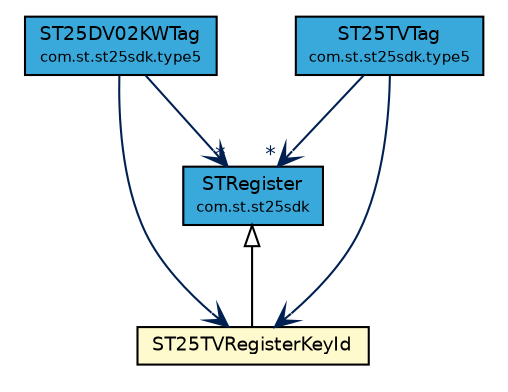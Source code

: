 #!/usr/local/bin/dot
#
# Class diagram 
# Generated by UMLGraph version R5_7_2-3-gee82a7 (http://www.umlgraph.org/)
#

digraph G {
	edge [fontname="Helvetica",fontsize=10,labelfontname="Helvetica",labelfontsize=10];
	node [fontname="Helvetica",fontsize=10,shape=plaintext];
	nodesep=0.25;
	ranksep=0.5;
	// com.st.st25sdk.STRegister
	c25557 [label=<<table title="com.st.st25sdk.STRegister" border="0" cellborder="1" cellspacing="0" cellpadding="2" port="p" bgcolor="#39a9dc" href="../../STRegister.html">
		<tr><td><table border="0" cellspacing="0" cellpadding="1">
<tr><td align="center" balign="center"> STRegister </td></tr>
<tr><td align="center" balign="center"><font point-size="7.0"> com.st.st25sdk </font></td></tr>
		</table></td></tr>
		</table>>, URL="../../STRegister.html", fontname="Helvetica", fontcolor="black", fontsize=9.0];
	// com.st.st25sdk.type5.ST25DV02KWTag
	c25683 [label=<<table title="com.st.st25sdk.type5.ST25DV02KWTag" border="0" cellborder="1" cellspacing="0" cellpadding="2" port="p" bgcolor="#39a9dc" href="../ST25DV02KWTag.html">
		<tr><td><table border="0" cellspacing="0" cellpadding="1">
<tr><td align="center" balign="center"> ST25DV02KWTag </td></tr>
<tr><td align="center" balign="center"><font point-size="7.0"> com.st.st25sdk.type5 </font></td></tr>
		</table></td></tr>
		</table>>, URL="../ST25DV02KWTag.html", fontname="Helvetica", fontcolor="black", fontsize=9.0];
	// com.st.st25sdk.type5.ST25TVTag
	c25685 [label=<<table title="com.st.st25sdk.type5.ST25TVTag" border="0" cellborder="1" cellspacing="0" cellpadding="2" port="p" bgcolor="#39a9dc" href="../ST25TVTag.html">
		<tr><td><table border="0" cellspacing="0" cellpadding="1">
<tr><td align="center" balign="center"> ST25TVTag </td></tr>
<tr><td align="center" balign="center"><font point-size="7.0"> com.st.st25sdk.type5 </font></td></tr>
		</table></td></tr>
		</table>>, URL="../ST25TVTag.html", fontname="Helvetica", fontcolor="black", fontsize=9.0];
	// com.st.st25sdk.type5.st25tv.ST25TVRegisterKeyId
	c25736 [label=<<table title="com.st.st25sdk.type5.st25tv.ST25TVRegisterKeyId" border="0" cellborder="1" cellspacing="0" cellpadding="2" port="p" bgcolor="lemonChiffon" href="./ST25TVRegisterKeyId.html">
		<tr><td><table border="0" cellspacing="0" cellpadding="1">
<tr><td align="center" balign="center"> ST25TVRegisterKeyId </td></tr>
		</table></td></tr>
		</table>>, URL="./ST25TVRegisterKeyId.html", fontname="Helvetica", fontcolor="black", fontsize=9.0];
	//com.st.st25sdk.type5.st25tv.ST25TVRegisterKeyId extends com.st.st25sdk.STRegister
	c25557:p -> c25736:p [dir=back,arrowtail=empty];
	// com.st.st25sdk.type5.ST25DV02KWTag NAVASSOC com.st.st25sdk.STRegister
	c25683:p -> c25557:p [taillabel="", label="", headlabel="*", fontname="Helvetica", fontcolor="#002052", fontsize=10.0, color="#002052", arrowhead=open];
	// com.st.st25sdk.type5.ST25DV02KWTag NAVASSOC com.st.st25sdk.type5.st25tv.ST25TVRegisterKeyId
	c25683:p -> c25736:p [taillabel="", label="", headlabel="", fontname="Helvetica", fontcolor="#002052", fontsize=10.0, color="#002052", arrowhead=open];
	// com.st.st25sdk.type5.ST25TVTag NAVASSOC com.st.st25sdk.STRegister
	c25685:p -> c25557:p [taillabel="", label="", headlabel="*", fontname="Helvetica", fontcolor="#002052", fontsize=10.0, color="#002052", arrowhead=open];
	// com.st.st25sdk.type5.ST25TVTag NAVASSOC com.st.st25sdk.type5.st25tv.ST25TVRegisterKeyId
	c25685:p -> c25736:p [taillabel="", label="", headlabel="", fontname="Helvetica", fontcolor="#002052", fontsize=10.0, color="#002052", arrowhead=open];
}

